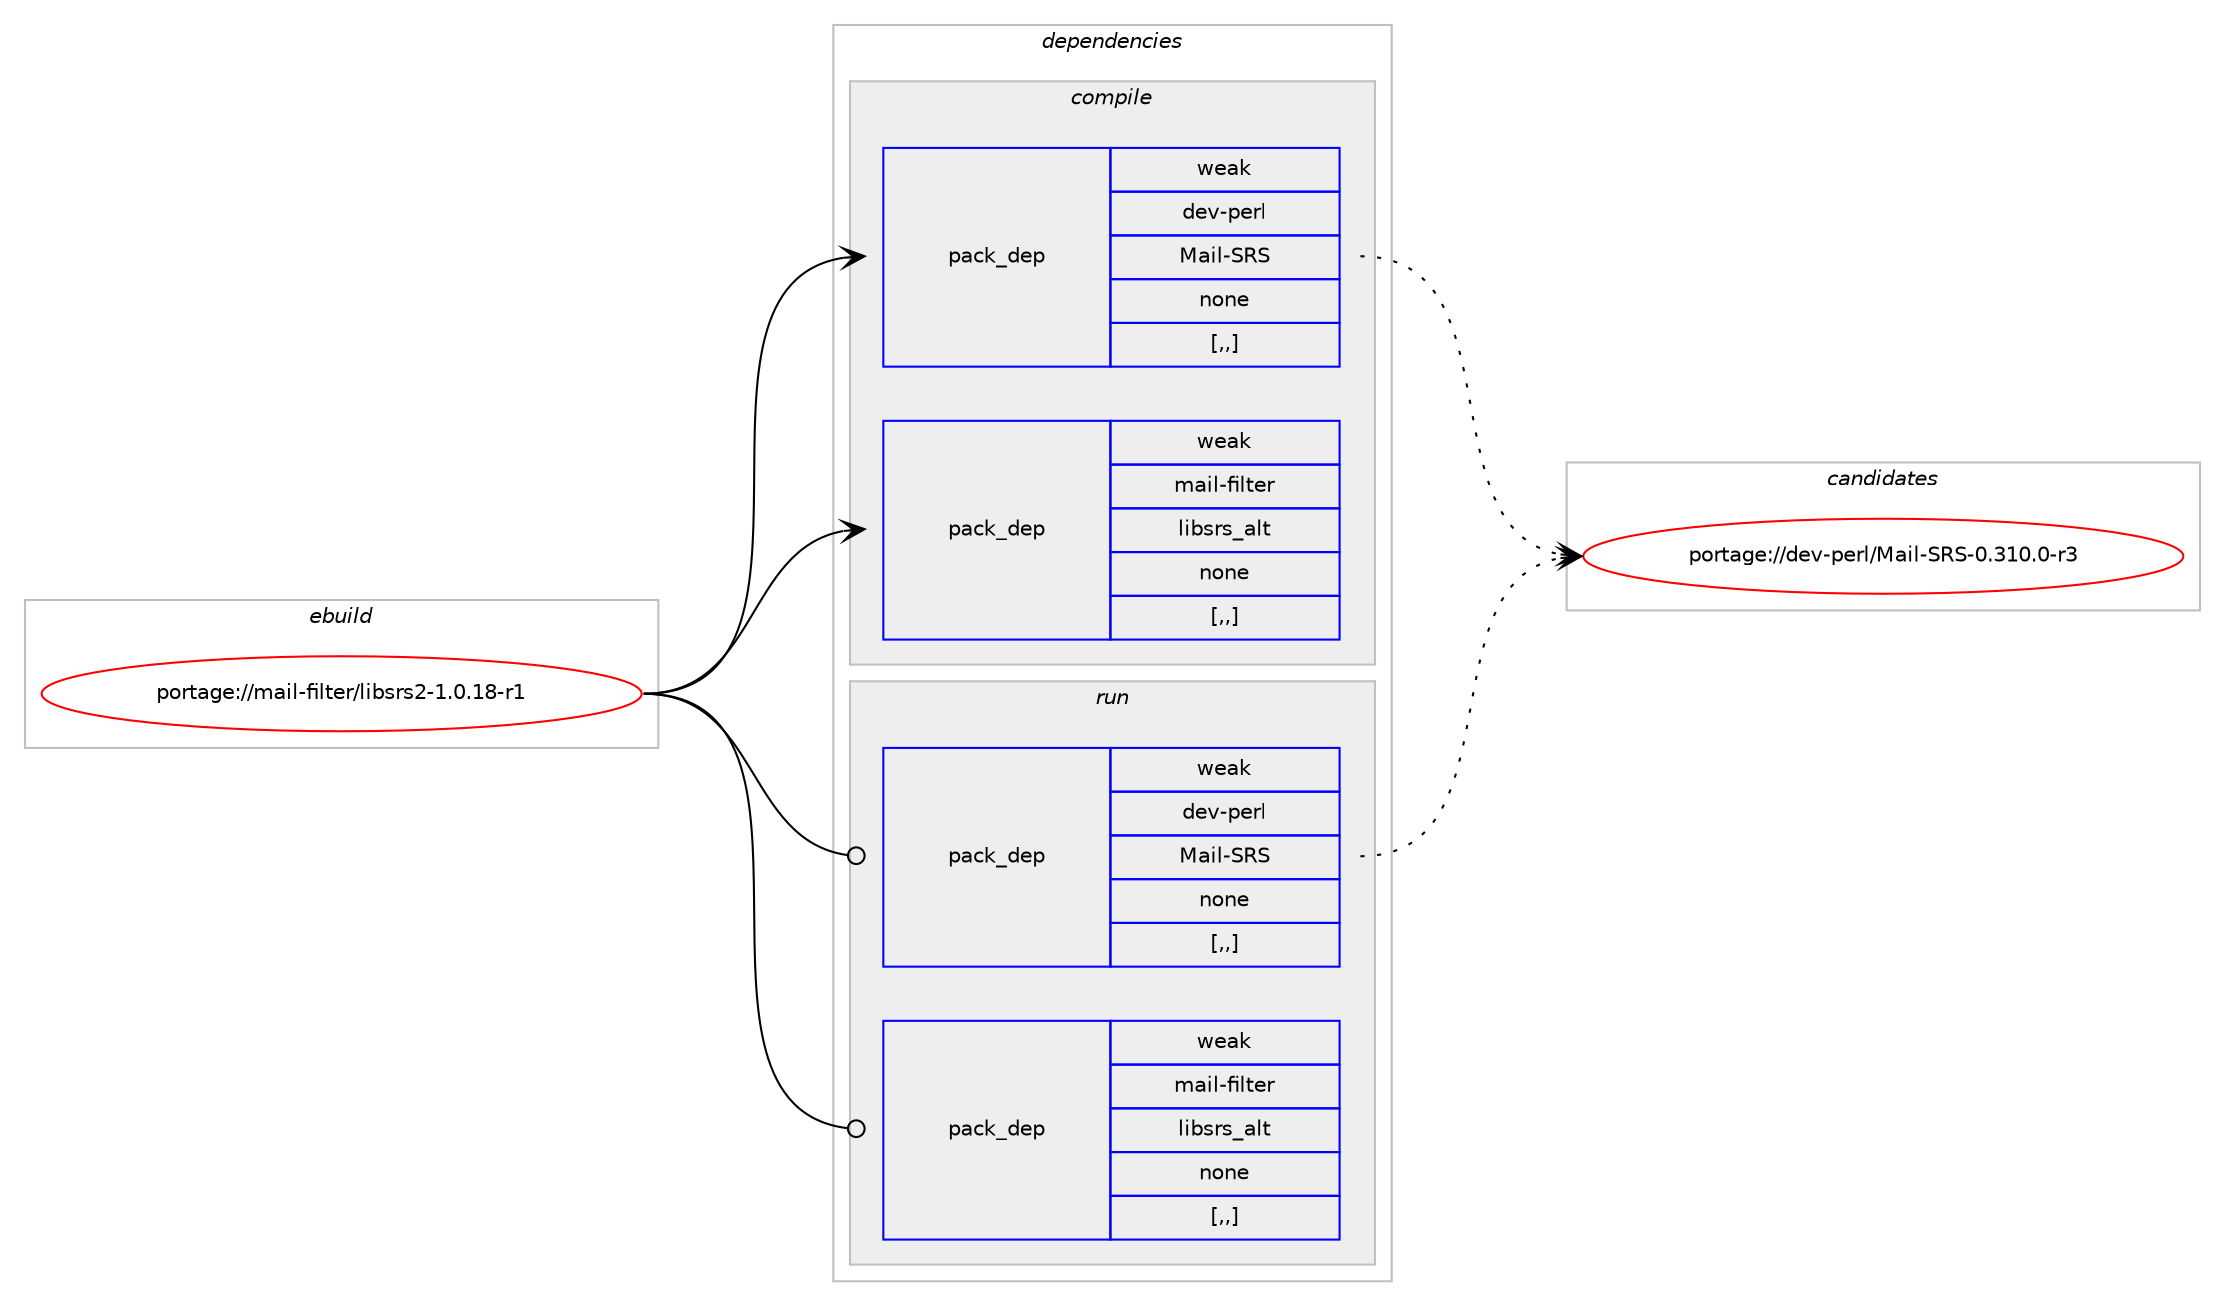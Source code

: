 digraph prolog {

# *************
# Graph options
# *************

newrank=true;
concentrate=true;
compound=true;
graph [rankdir=LR,fontname=Helvetica,fontsize=10,ranksep=1.5];#, ranksep=2.5, nodesep=0.2];
edge  [arrowhead=vee];
node  [fontname=Helvetica,fontsize=10];

# **********
# The ebuild
# **********

subgraph cluster_leftcol {
color=gray;
rank=same;
label=<<i>ebuild</i>>;
id [label="portage://mail-filter/libsrs2-1.0.18-r1", color=red, width=4, href="../mail-filter/libsrs2-1.0.18-r1.svg"];
}

# ****************
# The dependencies
# ****************

subgraph cluster_midcol {
color=gray;
label=<<i>dependencies</i>>;
subgraph cluster_compile {
fillcolor="#eeeeee";
style=filled;
label=<<i>compile</i>>;
subgraph pack201620 {
dependency272308 [label=<<TABLE BORDER="0" CELLBORDER="1" CELLSPACING="0" CELLPADDING="4" WIDTH="220"><TR><TD ROWSPAN="6" CELLPADDING="30">pack_dep</TD></TR><TR><TD WIDTH="110">weak</TD></TR><TR><TD>dev-perl</TD></TR><TR><TD>Mail-SRS</TD></TR><TR><TD>none</TD></TR><TR><TD>[,,]</TD></TR></TABLE>>, shape=none, color=blue];
}
id:e -> dependency272308:w [weight=20,style="solid",arrowhead="vee"];
subgraph pack201621 {
dependency272309 [label=<<TABLE BORDER="0" CELLBORDER="1" CELLSPACING="0" CELLPADDING="4" WIDTH="220"><TR><TD ROWSPAN="6" CELLPADDING="30">pack_dep</TD></TR><TR><TD WIDTH="110">weak</TD></TR><TR><TD>mail-filter</TD></TR><TR><TD>libsrs_alt</TD></TR><TR><TD>none</TD></TR><TR><TD>[,,]</TD></TR></TABLE>>, shape=none, color=blue];
}
id:e -> dependency272309:w [weight=20,style="solid",arrowhead="vee"];
}
subgraph cluster_compileandrun {
fillcolor="#eeeeee";
style=filled;
label=<<i>compile and run</i>>;
}
subgraph cluster_run {
fillcolor="#eeeeee";
style=filled;
label=<<i>run</i>>;
subgraph pack201622 {
dependency272310 [label=<<TABLE BORDER="0" CELLBORDER="1" CELLSPACING="0" CELLPADDING="4" WIDTH="220"><TR><TD ROWSPAN="6" CELLPADDING="30">pack_dep</TD></TR><TR><TD WIDTH="110">weak</TD></TR><TR><TD>dev-perl</TD></TR><TR><TD>Mail-SRS</TD></TR><TR><TD>none</TD></TR><TR><TD>[,,]</TD></TR></TABLE>>, shape=none, color=blue];
}
id:e -> dependency272310:w [weight=20,style="solid",arrowhead="odot"];
subgraph pack201623 {
dependency272311 [label=<<TABLE BORDER="0" CELLBORDER="1" CELLSPACING="0" CELLPADDING="4" WIDTH="220"><TR><TD ROWSPAN="6" CELLPADDING="30">pack_dep</TD></TR><TR><TD WIDTH="110">weak</TD></TR><TR><TD>mail-filter</TD></TR><TR><TD>libsrs_alt</TD></TR><TR><TD>none</TD></TR><TR><TD>[,,]</TD></TR></TABLE>>, shape=none, color=blue];
}
id:e -> dependency272311:w [weight=20,style="solid",arrowhead="odot"];
}
}

# **************
# The candidates
# **************

subgraph cluster_choices {
rank=same;
color=gray;
label=<<i>candidates</i>>;

subgraph choice201620 {
color=black;
nodesep=1;
choice100101118451121011141084777971051084583828345484651494846484511451 [label="portage://dev-perl/Mail-SRS-0.310.0-r3", color=red, width=4,href="../dev-perl/Mail-SRS-0.310.0-r3.svg"];
dependency272308:e -> choice100101118451121011141084777971051084583828345484651494846484511451:w [style=dotted,weight="100"];
}
subgraph choice201621 {
color=black;
nodesep=1;
}
subgraph choice201622 {
color=black;
nodesep=1;
choice100101118451121011141084777971051084583828345484651494846484511451 [label="portage://dev-perl/Mail-SRS-0.310.0-r3", color=red, width=4,href="../dev-perl/Mail-SRS-0.310.0-r3.svg"];
dependency272310:e -> choice100101118451121011141084777971051084583828345484651494846484511451:w [style=dotted,weight="100"];
}
subgraph choice201623 {
color=black;
nodesep=1;
}
}

}
